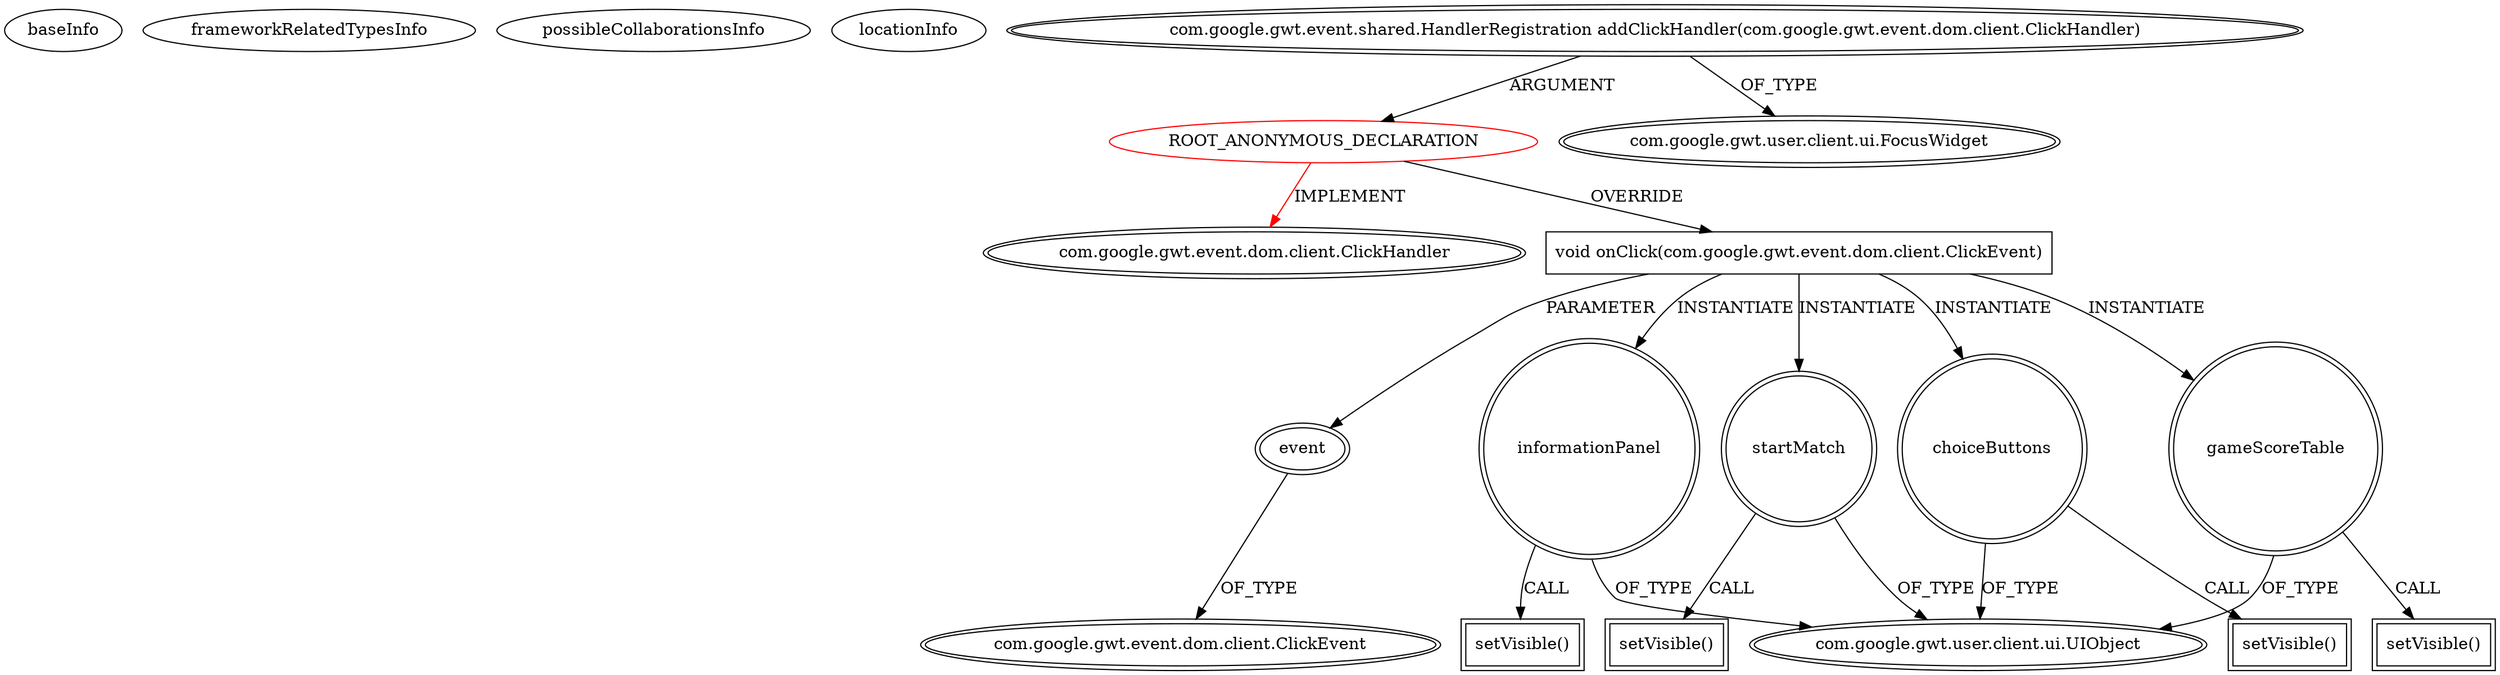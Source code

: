 digraph {
baseInfo[graphId=84,category="extension_graph",isAnonymous=true,possibleRelation=false]
frameworkRelatedTypesInfo[0="com.google.gwt.event.dom.client.ClickHandler"]
possibleCollaborationsInfo[]
locationInfo[projectName="Christian-Achilli-ropasci",filePath="/Christian-Achilli-ropasci/ropasci-master/Rock-Paper-Scissor/src/main/java/com/chris/interview/client/RopasciGame.java",contextSignature="void onModuleLoad()",graphId="84"]
0[label="ROOT_ANONYMOUS_DECLARATION",vertexType="ROOT_ANONYMOUS_DECLARATION",isFrameworkType=false,color=red]
1[label="com.google.gwt.event.dom.client.ClickHandler",vertexType="FRAMEWORK_INTERFACE_TYPE",isFrameworkType=true,peripheries=2]
2[label="com.google.gwt.event.shared.HandlerRegistration addClickHandler(com.google.gwt.event.dom.client.ClickHandler)",vertexType="OUTSIDE_CALL",isFrameworkType=true,peripheries=2]
3[label="com.google.gwt.user.client.ui.FocusWidget",vertexType="FRAMEWORK_CLASS_TYPE",isFrameworkType=true,peripheries=2]
4[label="void onClick(com.google.gwt.event.dom.client.ClickEvent)",vertexType="OVERRIDING_METHOD_DECLARATION",isFrameworkType=false,shape=box]
5[label="event",vertexType="PARAMETER_DECLARATION",isFrameworkType=true,peripheries=2]
6[label="com.google.gwt.event.dom.client.ClickEvent",vertexType="FRAMEWORK_CLASS_TYPE",isFrameworkType=true,peripheries=2]
7[label="startMatch",vertexType="VARIABLE_EXPRESION",isFrameworkType=true,peripheries=2,shape=circle]
9[label="com.google.gwt.user.client.ui.UIObject",vertexType="FRAMEWORK_CLASS_TYPE",isFrameworkType=true,peripheries=2]
8[label="setVisible()",vertexType="INSIDE_CALL",isFrameworkType=true,peripheries=2,shape=box]
10[label="informationPanel",vertexType="VARIABLE_EXPRESION",isFrameworkType=true,peripheries=2,shape=circle]
11[label="setVisible()",vertexType="INSIDE_CALL",isFrameworkType=true,peripheries=2,shape=box]
13[label="choiceButtons",vertexType="VARIABLE_EXPRESION",isFrameworkType=true,peripheries=2,shape=circle]
14[label="setVisible()",vertexType="INSIDE_CALL",isFrameworkType=true,peripheries=2,shape=box]
16[label="gameScoreTable",vertexType="VARIABLE_EXPRESION",isFrameworkType=true,peripheries=2,shape=circle]
17[label="setVisible()",vertexType="INSIDE_CALL",isFrameworkType=true,peripheries=2,shape=box]
0->1[label="IMPLEMENT",color=red]
2->0[label="ARGUMENT"]
2->3[label="OF_TYPE"]
0->4[label="OVERRIDE"]
5->6[label="OF_TYPE"]
4->5[label="PARAMETER"]
4->7[label="INSTANTIATE"]
7->9[label="OF_TYPE"]
7->8[label="CALL"]
4->10[label="INSTANTIATE"]
10->9[label="OF_TYPE"]
10->11[label="CALL"]
4->13[label="INSTANTIATE"]
13->9[label="OF_TYPE"]
13->14[label="CALL"]
4->16[label="INSTANTIATE"]
16->9[label="OF_TYPE"]
16->17[label="CALL"]
}

